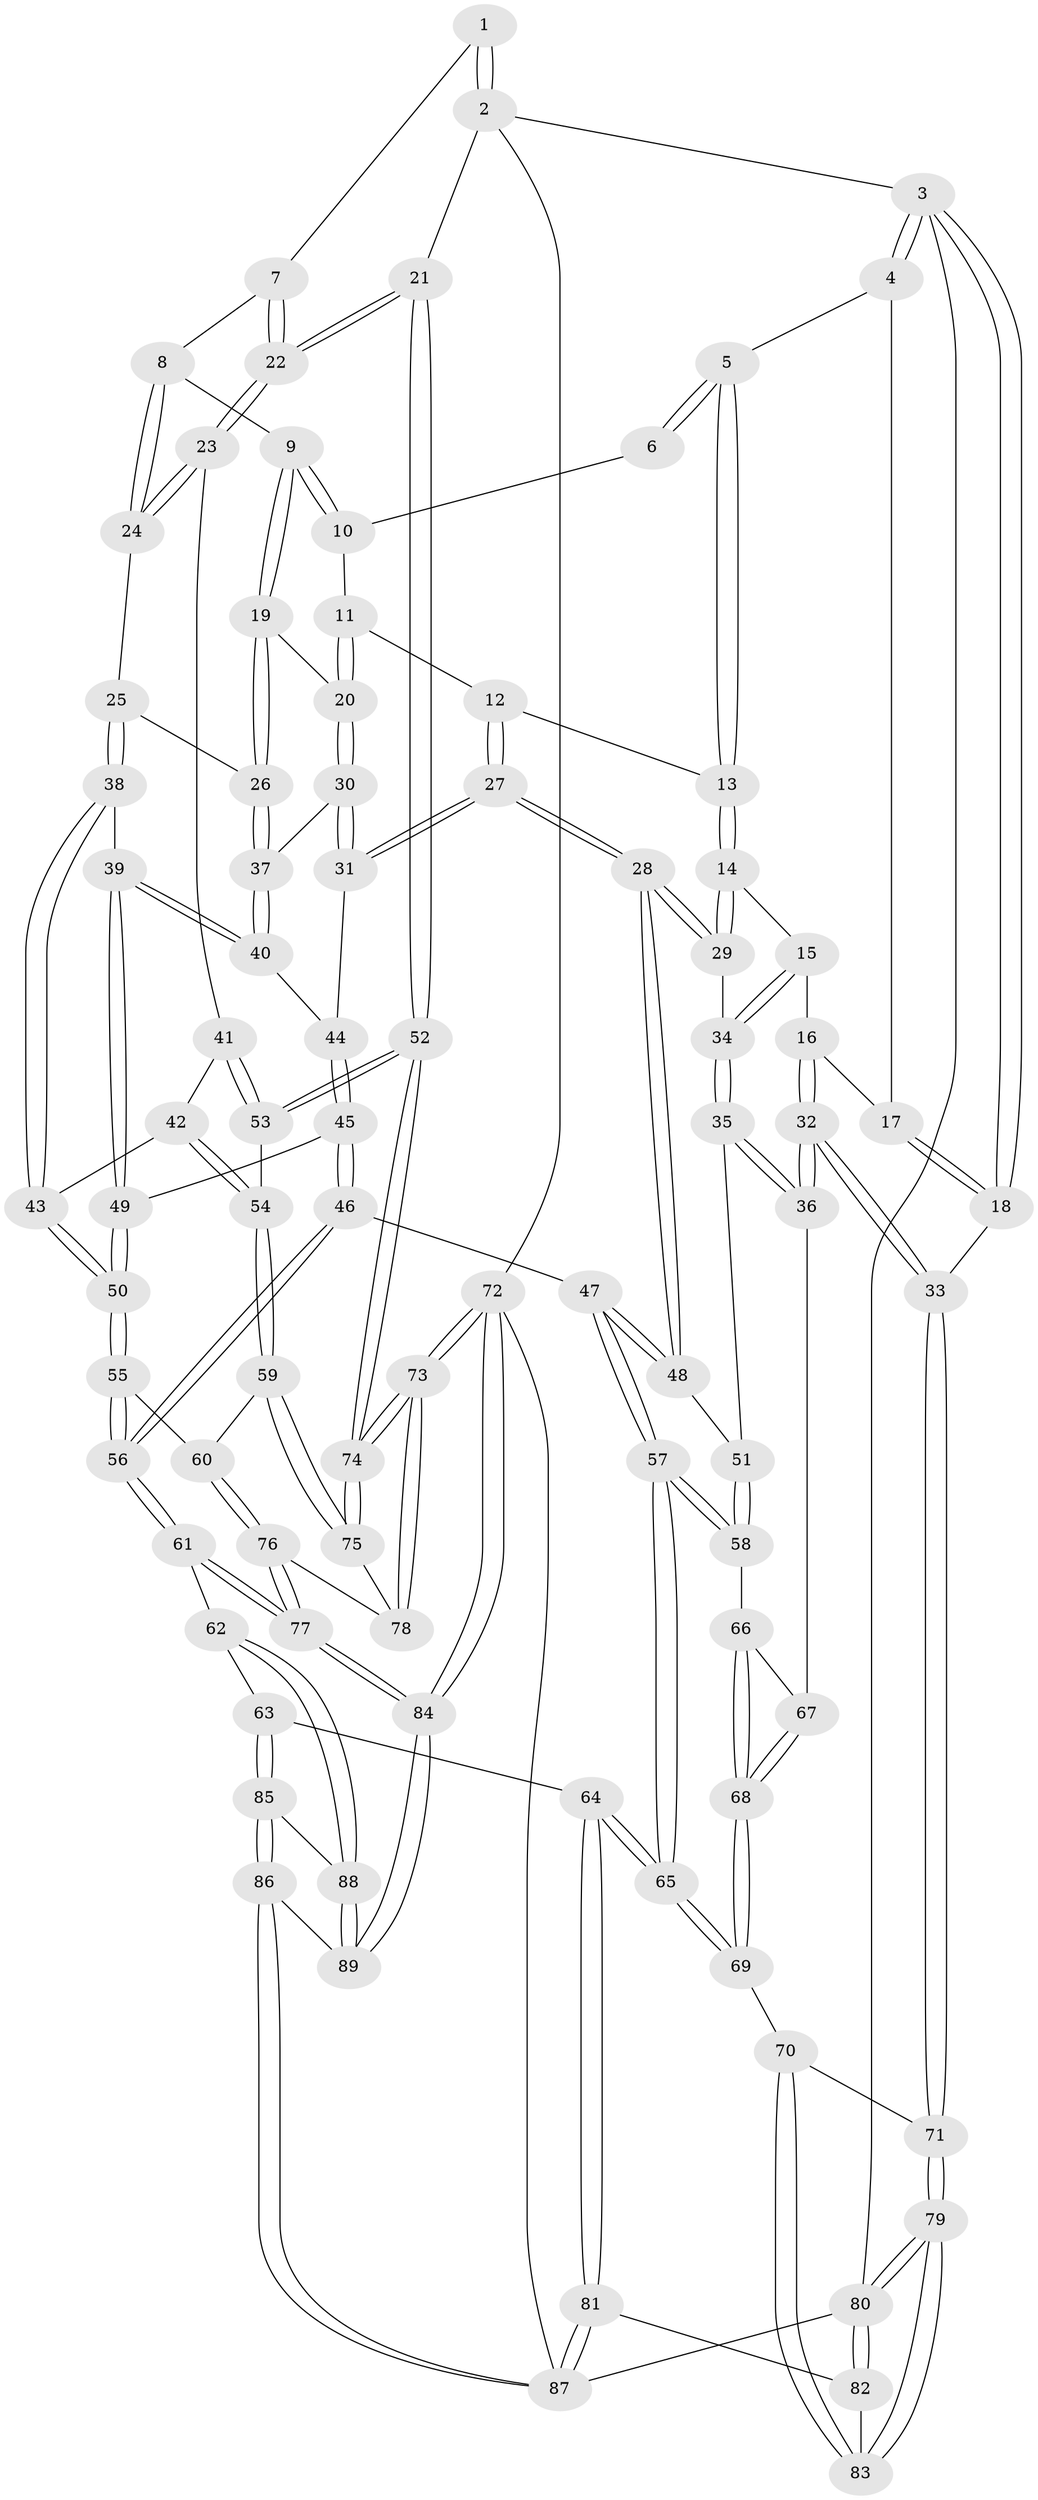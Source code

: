 // Generated by graph-tools (version 1.1) at 2025/38/03/09/25 02:38:39]
// undirected, 89 vertices, 219 edges
graph export_dot {
graph [start="1"]
  node [color=gray90,style=filled];
  1 [pos="+0.8749822094854938+0"];
  2 [pos="+1+0"];
  3 [pos="+0+0"];
  4 [pos="+0.1843632155156044+0"];
  5 [pos="+0.3038353280120897+0"];
  6 [pos="+0.5399180920618293+0"];
  7 [pos="+0.783429546579498+0.07976942515841866"];
  8 [pos="+0.7571805324385116+0.10098975802656017"];
  9 [pos="+0.6682647985561604+0.12512694569722746"];
  10 [pos="+0.5739068937130972+0"];
  11 [pos="+0.5063100639743876+0.10094685713531587"];
  12 [pos="+0.41307499479038706+0.1406439189213935"];
  13 [pos="+0.30057124642844896+0"];
  14 [pos="+0.19870170990780273+0.14070567608975726"];
  15 [pos="+0.18681480993385952+0.14685590090984527"];
  16 [pos="+0.1024176030190454+0.1505597514431924"];
  17 [pos="+0.04646761149366678+0.06874482967680416"];
  18 [pos="+0+0.06994100543099636"];
  19 [pos="+0.6429522963480625+0.16817442936849555"];
  20 [pos="+0.6334621071754974+0.17043563942988646"];
  21 [pos="+1+0.21584987592346802"];
  22 [pos="+1+0.22631968440950753"];
  23 [pos="+1+0.2812551058717222"];
  24 [pos="+0.8203458386695979+0.24866256111661558"];
  25 [pos="+0.7273204042773761+0.2879876895492475"];
  26 [pos="+0.6795830839185663+0.24344041466445335"];
  27 [pos="+0.430458212974557+0.25514670824330904"];
  28 [pos="+0.36708512768190876+0.321440279073368"];
  29 [pos="+0.3464784317583784+0.3079447419915884"];
  30 [pos="+0.5085454270965065+0.2480280670949122"];
  31 [pos="+0.4351956192914846+0.25541953689226"];
  32 [pos="+0+0.39279644234422695"];
  33 [pos="+0+0.39962616933072076"];
  34 [pos="+0.17291509033359664+0.28695583628674703"];
  35 [pos="+0.06792578050429735+0.4086477496679129"];
  36 [pos="+0.05346189204247434+0.4120424116074265"];
  37 [pos="+0.5936433412258169+0.33271215929438414"];
  38 [pos="+0.727071990705399+0.3015689402365367"];
  39 [pos="+0.6061686640274966+0.3724899557443789"];
  40 [pos="+0.5970048666157447+0.35156251751196244"];
  41 [pos="+0.903336571545825+0.3901641702940378"];
  42 [pos="+0.8318530127137277+0.425013217864651"];
  43 [pos="+0.7633781233328368+0.43824654792281453"];
  44 [pos="+0.5248012877872608+0.3555340498373826"];
  45 [pos="+0.5292870907729461+0.43880891797833566"];
  46 [pos="+0.4538245534668313+0.453745226300211"];
  47 [pos="+0.3835705172338096+0.42611186331421086"];
  48 [pos="+0.3630666241351425+0.3488407934964399"];
  49 [pos="+0.6094709648610399+0.4419187522896332"];
  50 [pos="+0.691507770986353+0.5152630310458453"];
  51 [pos="+0.11282909306146717+0.41446170954352635"];
  52 [pos="+1+0.488860509916611"];
  53 [pos="+0.934177174508237+0.5089464121128215"];
  54 [pos="+0.9084907884655381+0.605852671261868"];
  55 [pos="+0.6912640596165659+0.5198894092815749"];
  56 [pos="+0.5591064671299826+0.7022505908054458"];
  57 [pos="+0.3219399127465724+0.5294135126167755"];
  58 [pos="+0.28898814939757056+0.5270015714405389"];
  59 [pos="+0.9085379565598048+0.6114141702883436"];
  60 [pos="+0.8362796134944874+0.6230975114184135"];
  61 [pos="+0.5421006101093345+0.7499045224077776"];
  62 [pos="+0.537203927605555+0.7515168694590051"];
  63 [pos="+0.49151631495812936+0.758066148994004"];
  64 [pos="+0.388420174862243+0.7578318041606361"];
  65 [pos="+0.3821091738874614+0.7510347395734538"];
  66 [pos="+0.24758264407517397+0.5486287389741696"];
  67 [pos="+0.13585987996503462+0.546470954866847"];
  68 [pos="+0.15482571493957994+0.6547450100496272"];
  69 [pos="+0.15076088449231098+0.6825408654394386"];
  70 [pos="+0.10467390988220222+0.7024691995262822"];
  71 [pos="+0+0.5978001921997463"];
  72 [pos="+1+1"];
  73 [pos="+1+1"];
  74 [pos="+1+0.6759483159572941"];
  75 [pos="+0.9546810383502609+0.6346944603753324"];
  76 [pos="+0.7855800387095455+0.7586907931150088"];
  77 [pos="+0.6562908933261469+0.8144860014348902"];
  78 [pos="+0.8749133282577832+0.788700452338758"];
  79 [pos="+0+0.7859063650600333"];
  80 [pos="+0+1"];
  81 [pos="+0.23291951994178503+0.9887388394891137"];
  82 [pos="+0.13607578995116193+0.917737639311334"];
  83 [pos="+0.10107089921019655+0.8663696604847334"];
  84 [pos="+0.8749559009737405+1"];
  85 [pos="+0.45538330052194964+1"];
  86 [pos="+0.40766312202755967+1"];
  87 [pos="+0.2534810086992639+1"];
  88 [pos="+0.5358984523590997+0.944991002686401"];
  89 [pos="+0.6475267312922078+1"];
  1 -- 2;
  1 -- 2;
  1 -- 7;
  2 -- 3;
  2 -- 21;
  2 -- 72;
  3 -- 4;
  3 -- 4;
  3 -- 18;
  3 -- 18;
  3 -- 80;
  4 -- 5;
  4 -- 17;
  5 -- 6;
  5 -- 6;
  5 -- 13;
  5 -- 13;
  6 -- 10;
  7 -- 8;
  7 -- 22;
  7 -- 22;
  8 -- 9;
  8 -- 24;
  8 -- 24;
  9 -- 10;
  9 -- 10;
  9 -- 19;
  9 -- 19;
  10 -- 11;
  11 -- 12;
  11 -- 20;
  11 -- 20;
  12 -- 13;
  12 -- 27;
  12 -- 27;
  13 -- 14;
  13 -- 14;
  14 -- 15;
  14 -- 29;
  14 -- 29;
  15 -- 16;
  15 -- 34;
  15 -- 34;
  16 -- 17;
  16 -- 32;
  16 -- 32;
  17 -- 18;
  17 -- 18;
  18 -- 33;
  19 -- 20;
  19 -- 26;
  19 -- 26;
  20 -- 30;
  20 -- 30;
  21 -- 22;
  21 -- 22;
  21 -- 52;
  21 -- 52;
  22 -- 23;
  22 -- 23;
  23 -- 24;
  23 -- 24;
  23 -- 41;
  24 -- 25;
  25 -- 26;
  25 -- 38;
  25 -- 38;
  26 -- 37;
  26 -- 37;
  27 -- 28;
  27 -- 28;
  27 -- 31;
  27 -- 31;
  28 -- 29;
  28 -- 29;
  28 -- 48;
  28 -- 48;
  29 -- 34;
  30 -- 31;
  30 -- 31;
  30 -- 37;
  31 -- 44;
  32 -- 33;
  32 -- 33;
  32 -- 36;
  32 -- 36;
  33 -- 71;
  33 -- 71;
  34 -- 35;
  34 -- 35;
  35 -- 36;
  35 -- 36;
  35 -- 51;
  36 -- 67;
  37 -- 40;
  37 -- 40;
  38 -- 39;
  38 -- 43;
  38 -- 43;
  39 -- 40;
  39 -- 40;
  39 -- 49;
  39 -- 49;
  40 -- 44;
  41 -- 42;
  41 -- 53;
  41 -- 53;
  42 -- 43;
  42 -- 54;
  42 -- 54;
  43 -- 50;
  43 -- 50;
  44 -- 45;
  44 -- 45;
  45 -- 46;
  45 -- 46;
  45 -- 49;
  46 -- 47;
  46 -- 56;
  46 -- 56;
  47 -- 48;
  47 -- 48;
  47 -- 57;
  47 -- 57;
  48 -- 51;
  49 -- 50;
  49 -- 50;
  50 -- 55;
  50 -- 55;
  51 -- 58;
  51 -- 58;
  52 -- 53;
  52 -- 53;
  52 -- 74;
  52 -- 74;
  53 -- 54;
  54 -- 59;
  54 -- 59;
  55 -- 56;
  55 -- 56;
  55 -- 60;
  56 -- 61;
  56 -- 61;
  57 -- 58;
  57 -- 58;
  57 -- 65;
  57 -- 65;
  58 -- 66;
  59 -- 60;
  59 -- 75;
  59 -- 75;
  60 -- 76;
  60 -- 76;
  61 -- 62;
  61 -- 77;
  61 -- 77;
  62 -- 63;
  62 -- 88;
  62 -- 88;
  63 -- 64;
  63 -- 85;
  63 -- 85;
  64 -- 65;
  64 -- 65;
  64 -- 81;
  64 -- 81;
  65 -- 69;
  65 -- 69;
  66 -- 67;
  66 -- 68;
  66 -- 68;
  67 -- 68;
  67 -- 68;
  68 -- 69;
  68 -- 69;
  69 -- 70;
  70 -- 71;
  70 -- 83;
  70 -- 83;
  71 -- 79;
  71 -- 79;
  72 -- 73;
  72 -- 73;
  72 -- 84;
  72 -- 84;
  72 -- 87;
  73 -- 74;
  73 -- 74;
  73 -- 78;
  73 -- 78;
  74 -- 75;
  74 -- 75;
  75 -- 78;
  76 -- 77;
  76 -- 77;
  76 -- 78;
  77 -- 84;
  77 -- 84;
  79 -- 80;
  79 -- 80;
  79 -- 83;
  79 -- 83;
  80 -- 82;
  80 -- 82;
  80 -- 87;
  81 -- 82;
  81 -- 87;
  81 -- 87;
  82 -- 83;
  84 -- 89;
  84 -- 89;
  85 -- 86;
  85 -- 86;
  85 -- 88;
  86 -- 87;
  86 -- 87;
  86 -- 89;
  88 -- 89;
  88 -- 89;
}
